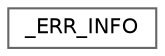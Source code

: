 digraph "类继承关系图"
{
 // LATEX_PDF_SIZE
  bgcolor="transparent";
  edge [fontname=Helvetica,fontsize=10,labelfontname=Helvetica,labelfontsize=10];
  node [fontname=Helvetica,fontsize=10,shape=box,height=0.2,width=0.4];
  rankdir="LR";
  Node0 [id="Node000000",label="_ERR_INFO",height=0.2,width=0.4,color="grey40", fillcolor="white", style="filled",URL="$struct___e_r_r___i_n_f_o.html",tooltip=" "];
}
